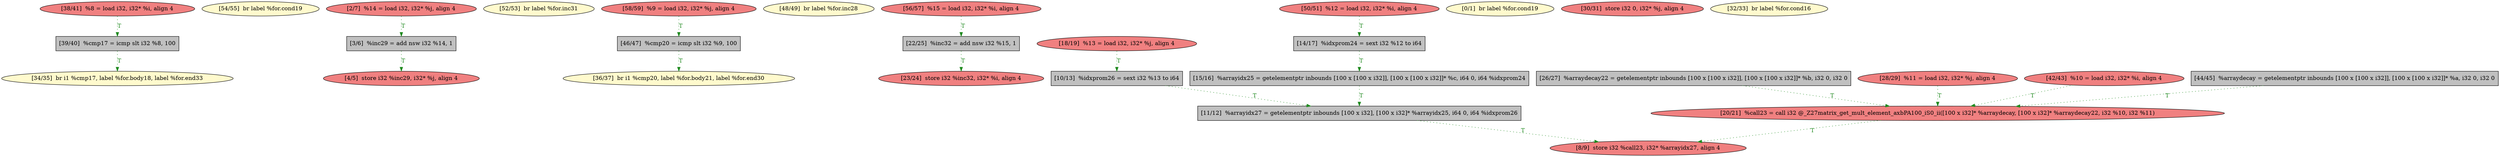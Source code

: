
digraph G {


node2056 [fillcolor=grey,label="[39/40]  %cmp17 = icmp slt i32 %8, 100",shape=rectangle,style=filled ]
node2055 [fillcolor=lemonchiffon,label="[54/55]  br label %for.cond19",shape=ellipse,style=filled ]
node2054 [fillcolor=lightcoral,label="[4/5]  store i32 %inc29, i32* %j, align 4",shape=ellipse,style=filled ]
node2053 [fillcolor=lemonchiffon,label="[52/53]  br label %for.inc31",shape=ellipse,style=filled ]
node2058 [fillcolor=lightcoral,label="[58/59]  %9 = load i32, i32* %j, align 4",shape=ellipse,style=filled ]
node2051 [fillcolor=lemonchiffon,label="[48/49]  br label %for.inc28",shape=ellipse,style=filled ]
node2057 [fillcolor=lightcoral,label="[56/57]  %15 = load i32, i32* %i, align 4",shape=ellipse,style=filled ]
node2050 [fillcolor=grey,label="[46/47]  %cmp20 = icmp slt i32 %9, 100",shape=rectangle,style=filled ]
node2059 [fillcolor=lightcoral,label="[23/24]  store i32 %inc32, i32* %i, align 4",shape=ellipse,style=filled ]
node2048 [fillcolor=lightcoral,label="[42/43]  %10 = load i32, i32* %i, align 4",shape=ellipse,style=filled ]
node2045 [fillcolor=lemonchiffon,label="[34/35]  br i1 %cmp17, label %for.body18, label %for.end33",shape=ellipse,style=filled ]
node2034 [fillcolor=grey,label="[11/12]  %arrayidx27 = getelementptr inbounds [100 x i32], [100 x i32]* %arrayidx25, i64 0, i64 %idxprom26",shape=rectangle,style=filled ]
node2043 [fillcolor=grey,label="[15/16]  %arrayidx25 = getelementptr inbounds [100 x [100 x i32]], [100 x [100 x i32]]* %c, i64 0, i64 %idxprom24",shape=rectangle,style=filled ]
node2039 [fillcolor=grey,label="[22/25]  %inc32 = add nsw i32 %15, 1",shape=rectangle,style=filled ]
node2052 [fillcolor=lightcoral,label="[50/51]  %12 = load i32, i32* %i, align 4",shape=ellipse,style=filled ]
node2030 [fillcolor=lemonchiffon,label="[0/1]  br label %for.cond19",shape=ellipse,style=filled ]
node2031 [fillcolor=lightcoral,label="[2/7]  %14 = load i32, i32* %j, align 4",shape=ellipse,style=filled ]
node2036 [fillcolor=lightcoral,label="[18/19]  %13 = load i32, i32* %j, align 4",shape=ellipse,style=filled ]
node2037 [fillcolor=lightcoral,label="[20/21]  %call23 = call i32 @_Z27matrix_get_mult_element_axbPA100_iS0_ii([100 x i32]* %arraydecay, [100 x i32]* %arraydecay22, i32 %10, i32 %11)",shape=ellipse,style=filled ]
node2049 [fillcolor=grey,label="[44/45]  %arraydecay = getelementptr inbounds [100 x [100 x i32]], [100 x [100 x i32]]* %a, i32 0, i32 0",shape=rectangle,style=filled ]
node2046 [fillcolor=lemonchiffon,label="[36/37]  br i1 %cmp20, label %for.body21, label %for.end30",shape=ellipse,style=filled ]
node2035 [fillcolor=grey,label="[14/17]  %idxprom24 = sext i32 %12 to i64",shape=rectangle,style=filled ]
node2038 [fillcolor=grey,label="[3/6]  %inc29 = add nsw i32 %14, 1",shape=rectangle,style=filled ]
node2047 [fillcolor=lightcoral,label="[38/41]  %8 = load i32, i32* %i, align 4",shape=ellipse,style=filled ]
node2040 [fillcolor=grey,label="[26/27]  %arraydecay22 = getelementptr inbounds [100 x [100 x i32]], [100 x [100 x i32]]* %b, i32 0, i32 0",shape=rectangle,style=filled ]
node2041 [fillcolor=lightcoral,label="[28/29]  %11 = load i32, i32* %j, align 4",shape=ellipse,style=filled ]
node2032 [fillcolor=lightcoral,label="[8/9]  store i32 %call23, i32* %arrayidx27, align 4",shape=ellipse,style=filled ]
node2033 [fillcolor=grey,label="[10/13]  %idxprom26 = sext i32 %13 to i64",shape=rectangle,style=filled ]
node2042 [fillcolor=lightcoral,label="[30/31]  store i32 0, i32* %j, align 4",shape=ellipse,style=filled ]
node2044 [fillcolor=lemonchiffon,label="[32/33]  br label %for.cond16",shape=ellipse,style=filled ]

node2049->node2037 [style=dotted,color=forestgreen,label="T",fontcolor=forestgreen ]
node2037->node2032 [style=dotted,color=forestgreen,label="T",fontcolor=forestgreen ]
node2036->node2033 [style=dotted,color=forestgreen,label="T",fontcolor=forestgreen ]
node2034->node2032 [style=dotted,color=forestgreen,label="T",fontcolor=forestgreen ]
node2043->node2034 [style=dotted,color=forestgreen,label="T",fontcolor=forestgreen ]
node2056->node2045 [style=dotted,color=forestgreen,label="T",fontcolor=forestgreen ]
node2048->node2037 [style=dotted,color=forestgreen,label="T",fontcolor=forestgreen ]
node2038->node2054 [style=dotted,color=forestgreen,label="T",fontcolor=forestgreen ]
node2058->node2050 [style=dotted,color=forestgreen,label="T",fontcolor=forestgreen ]
node2047->node2056 [style=dotted,color=forestgreen,label="T",fontcolor=forestgreen ]
node2050->node2046 [style=dotted,color=forestgreen,label="T",fontcolor=forestgreen ]
node2039->node2059 [style=dotted,color=forestgreen,label="T",fontcolor=forestgreen ]
node2035->node2043 [style=dotted,color=forestgreen,label="T",fontcolor=forestgreen ]
node2057->node2039 [style=dotted,color=forestgreen,label="T",fontcolor=forestgreen ]
node2031->node2038 [style=dotted,color=forestgreen,label="T",fontcolor=forestgreen ]
node2052->node2035 [style=dotted,color=forestgreen,label="T",fontcolor=forestgreen ]
node2033->node2034 [style=dotted,color=forestgreen,label="T",fontcolor=forestgreen ]
node2040->node2037 [style=dotted,color=forestgreen,label="T",fontcolor=forestgreen ]
node2041->node2037 [style=dotted,color=forestgreen,label="T",fontcolor=forestgreen ]


}
